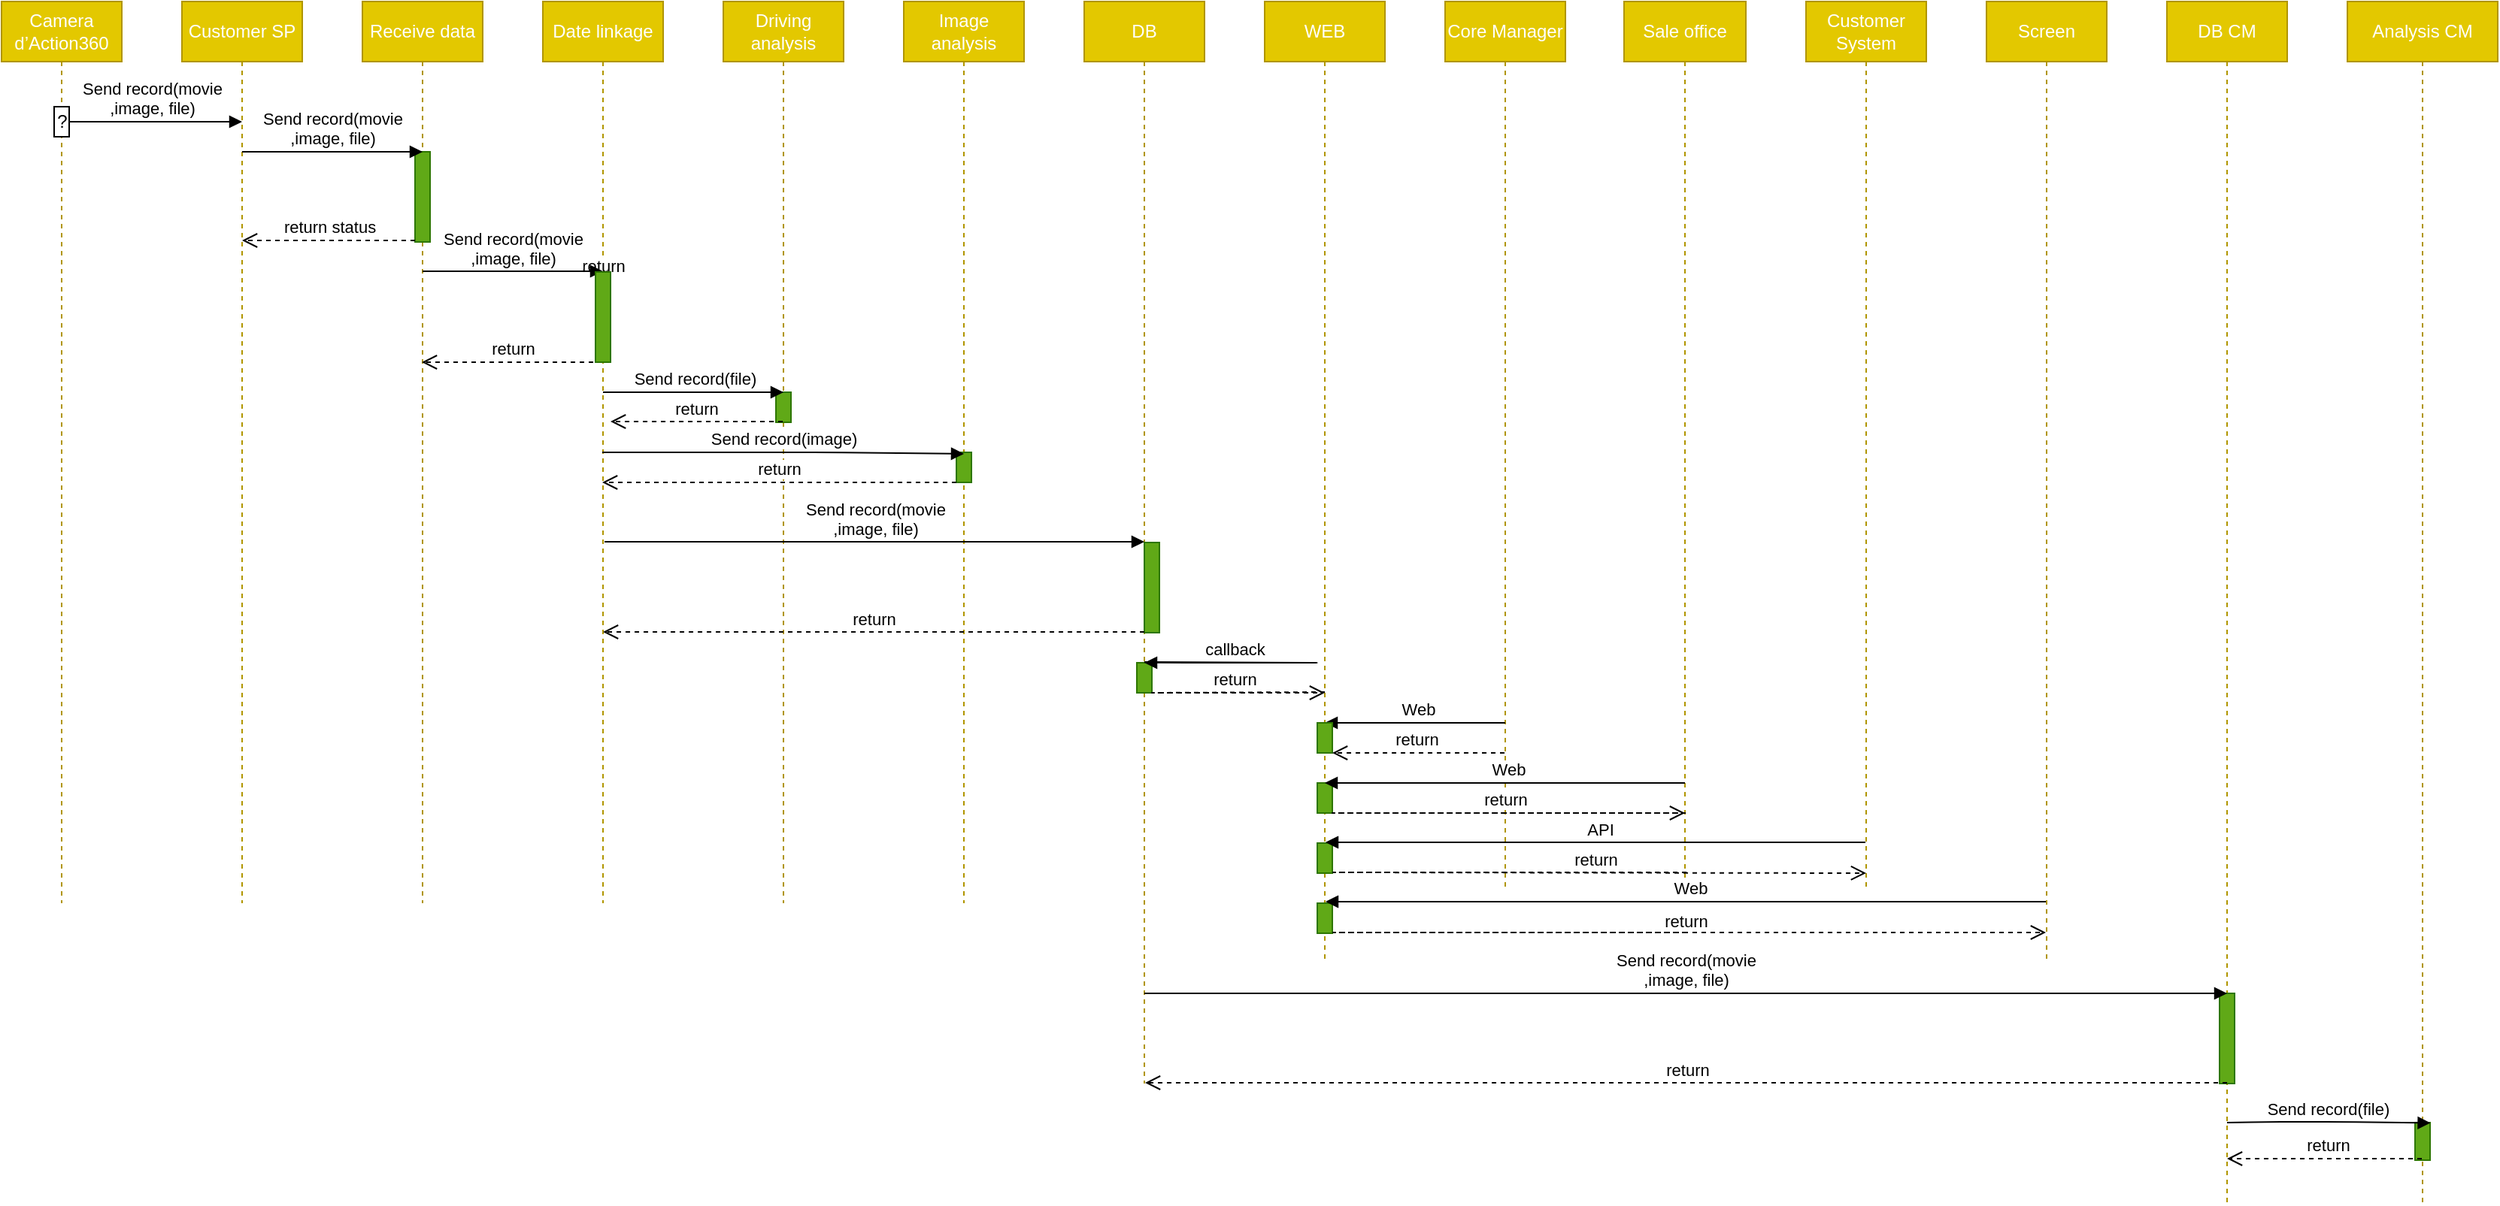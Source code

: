 <mxfile version="10.7.5" type="github"><diagram name="Page-1" id="e7e014a7-5840-1c2e-5031-d8a46d1fe8dd"><mxGraphModel dx="1640" dy="899" grid="1" gridSize="10" guides="1" tooltips="1" connect="1" arrows="1" fold="1" page="1" pageScale="1" pageWidth="1169" pageHeight="826" background="#ffffff" math="0" shadow="0"><root><mxCell id="0"/><mxCell id="1" parent="0"/><mxCell id="JrEr8z9qq3h3gED3sxpI-64" value="Camera&lt;br&gt;&lt;span&gt;d’Action360&lt;/span&gt;&lt;br&gt;" style="shape=umlLifeline;perimeter=lifelinePerimeter;whiteSpace=wrap;html=1;container=1;collapsible=0;recursiveResize=0;outlineConnect=0;fillColor=#e3c800;strokeColor=#B09500;gradientDirection=south;fontColor=#ffffff;" vertex="1" parent="1"><mxGeometry x="40" y="80" width="80" height="600" as="geometry"/></mxCell><mxCell id="JrEr8z9qq3h3gED3sxpI-67" value="Customer SP" style="shape=umlLifeline;perimeter=lifelinePerimeter;whiteSpace=wrap;html=1;container=1;collapsible=0;recursiveResize=0;outlineConnect=0;fillColor=#e3c800;strokeColor=#B09500;fontColor=#ffffff;" vertex="1" parent="1"><mxGeometry x="160" y="80" width="80" height="600" as="geometry"/></mxCell><mxCell id="JrEr8z9qq3h3gED3sxpI-68" value="Receive data" style="shape=umlLifeline;perimeter=lifelinePerimeter;whiteSpace=wrap;html=1;container=1;collapsible=0;recursiveResize=0;outlineConnect=0;fillColor=#e3c800;strokeColor=#B09500;fontColor=#ffffff;" vertex="1" parent="1"><mxGeometry x="280" y="80" width="80" height="600" as="geometry"/></mxCell><mxCell id="JrEr8z9qq3h3gED3sxpI-146" value="" style="html=1;points=[];perimeter=orthogonalPerimeter;fillColor=#60a917;strokeColor=#2D7600;fontColor=#ffffff;" vertex="1" parent="JrEr8z9qq3h3gED3sxpI-68"><mxGeometry x="35" y="100" width="10" height="60" as="geometry"/></mxCell><mxCell id="JrEr8z9qq3h3gED3sxpI-69" value="Date linkage" style="shape=umlLifeline;perimeter=lifelinePerimeter;whiteSpace=wrap;html=1;container=1;collapsible=0;recursiveResize=0;outlineConnect=0;fillColor=#e3c800;strokeColor=#B09500;fontColor=#ffffff;" vertex="1" parent="1"><mxGeometry x="400" y="80" width="80" height="600" as="geometry"/></mxCell><mxCell id="JrEr8z9qq3h3gED3sxpI-70" value="Driving analysis" style="shape=umlLifeline;perimeter=lifelinePerimeter;whiteSpace=wrap;html=1;container=1;collapsible=0;recursiveResize=0;outlineConnect=0;fillColor=#e3c800;strokeColor=#B09500;fontColor=#ffffff;" vertex="1" parent="1"><mxGeometry x="520" y="80" width="80" height="600" as="geometry"/></mxCell><mxCell id="JrEr8z9qq3h3gED3sxpI-148" value="" style="html=1;points=[];perimeter=orthogonalPerimeter;fillColor=#60a917;strokeColor=#2D7600;fontColor=#ffffff;" vertex="1" parent="JrEr8z9qq3h3gED3sxpI-70"><mxGeometry x="35" y="260" width="10" height="20" as="geometry"/></mxCell><mxCell id="JrEr8z9qq3h3gED3sxpI-71" value="Image analysis" style="shape=umlLifeline;perimeter=lifelinePerimeter;whiteSpace=wrap;html=1;container=1;collapsible=0;recursiveResize=0;outlineConnect=0;fillColor=#e3c800;strokeColor=#B09500;fontColor=#ffffff;" vertex="1" parent="1"><mxGeometry x="640" y="80" width="80" height="600" as="geometry"/></mxCell><mxCell id="JrEr8z9qq3h3gED3sxpI-157" value="" style="html=1;points=[];perimeter=orthogonalPerimeter;fillColor=#60a917;strokeColor=#2D7600;fontColor=#ffffff;" vertex="1" parent="JrEr8z9qq3h3gED3sxpI-71"><mxGeometry x="35" y="300" width="10" height="20" as="geometry"/></mxCell><mxCell id="JrEr8z9qq3h3gED3sxpI-72" value="DB" style="shape=umlLifeline;perimeter=lifelinePerimeter;whiteSpace=wrap;html=1;container=1;collapsible=0;recursiveResize=0;outlineConnect=0;fillColor=#e3c800;strokeColor=#B09500;fontColor=#ffffff;" vertex="1" parent="1"><mxGeometry x="760" y="80" width="80" height="720" as="geometry"/></mxCell><mxCell id="JrEr8z9qq3h3gED3sxpI-159" value="" style="html=1;points=[];perimeter=orthogonalPerimeter;fillColor=#60a917;strokeColor=#2D7600;fontColor=#ffffff;" vertex="1" parent="JrEr8z9qq3h3gED3sxpI-72"><mxGeometry x="40" y="360" width="10" height="60" as="geometry"/></mxCell><mxCell id="JrEr8z9qq3h3gED3sxpI-160" value="" style="html=1;points=[];perimeter=orthogonalPerimeter;fillColor=#60a917;strokeColor=#2D7600;fontColor=#ffffff;" vertex="1" parent="JrEr8z9qq3h3gED3sxpI-72"><mxGeometry x="35" y="440" width="10" height="20" as="geometry"/></mxCell><mxCell id="JrEr8z9qq3h3gED3sxpI-73" value="WEB" style="shape=umlLifeline;perimeter=lifelinePerimeter;whiteSpace=wrap;html=1;container=1;collapsible=0;recursiveResize=0;outlineConnect=0;fillColor=#e3c800;strokeColor=#B09500;fontColor=#ffffff;" vertex="1" parent="1"><mxGeometry x="880" y="80" width="80" height="640" as="geometry"/></mxCell><mxCell id="JrEr8z9qq3h3gED3sxpI-162" value="" style="html=1;points=[];perimeter=orthogonalPerimeter;fillColor=#60a917;strokeColor=#2D7600;fontColor=#ffffff;" vertex="1" parent="JrEr8z9qq3h3gED3sxpI-73"><mxGeometry x="35" y="520" width="10" height="20" as="geometry"/></mxCell><mxCell id="JrEr8z9qq3h3gED3sxpI-163" value="" style="html=1;points=[];perimeter=orthogonalPerimeter;fillColor=#60a917;strokeColor=#2D7600;fontColor=#ffffff;" vertex="1" parent="JrEr8z9qq3h3gED3sxpI-73"><mxGeometry x="35" y="560" width="10" height="20" as="geometry"/></mxCell><mxCell id="JrEr8z9qq3h3gED3sxpI-173" value="" style="html=1;points=[];perimeter=orthogonalPerimeter;fillColor=#60a917;strokeColor=#2D7600;fontColor=#ffffff;" vertex="1" parent="JrEr8z9qq3h3gED3sxpI-73"><mxGeometry x="35" y="600" width="10" height="20" as="geometry"/></mxCell><mxCell id="JrEr8z9qq3h3gED3sxpI-87" value="return" style="html=1;verticalAlign=bottom;endArrow=open;dashed=1;endSize=8;" edge="1" parent="1"><mxGeometry relative="1" as="geometry"><mxPoint x="439.5" y="320" as="sourcePoint"/><mxPoint x="319.5" y="320" as="targetPoint"/><Array as="points"><mxPoint x="390" y="320"/></Array></mxGeometry></mxCell><mxCell id="JrEr8z9qq3h3gED3sxpI-88" value="return" style="html=1;verticalAlign=bottom;endArrow=open;dashed=1;endSize=8;" edge="1" parent="1" source="JrEr8z9qq3h3gED3sxpI-147"><mxGeometry relative="1" as="geometry"><mxPoint x="559.5" y="270" as="sourcePoint"/><mxPoint x="439.5" y="270" as="targetPoint"/><Array as="points"/></mxGeometry></mxCell><mxCell id="JrEr8z9qq3h3gED3sxpI-91" value="Send record(movie&lt;br&gt;,image, file)" style="html=1;verticalAlign=bottom;endArrow=block;" edge="1" parent="1" source="JrEr8z9qq3h3gED3sxpI-64"><mxGeometry width="80" relative="1" as="geometry"><mxPoint x="90" y="200" as="sourcePoint"/><mxPoint x="200" y="160" as="targetPoint"/><Array as="points"/></mxGeometry></mxCell><mxCell id="JrEr8z9qq3h3gED3sxpI-92" value="Send record(movie&lt;br&gt;,image, file)" style="html=1;verticalAlign=bottom;endArrow=block;exitX=0.5;exitY=0.182;exitDx=0;exitDy=0;exitPerimeter=0;" edge="1" parent="1"><mxGeometry width="80" relative="1" as="geometry"><mxPoint x="200" y="180" as="sourcePoint"/><mxPoint x="320" y="180" as="targetPoint"/><Array as="points"><mxPoint x="250" y="180"/></Array></mxGeometry></mxCell><mxCell id="JrEr8z9qq3h3gED3sxpI-93" value="Send record(movie&lt;br&gt;,image, file)" style="html=1;verticalAlign=bottom;endArrow=block;" edge="1" parent="1"><mxGeometry width="80" relative="1" as="geometry"><mxPoint x="320" y="259.5" as="sourcePoint"/><mxPoint x="440" y="259.5" as="targetPoint"/></mxGeometry></mxCell><mxCell id="JrEr8z9qq3h3gED3sxpI-94" value="Send record(file)" style="html=1;verticalAlign=bottom;endArrow=block;" edge="1" parent="1"><mxGeometry x="-0.004" width="80" relative="1" as="geometry"><mxPoint x="440" y="340" as="sourcePoint"/><mxPoint x="560" y="340" as="targetPoint"/><mxPoint x="1" as="offset"/></mxGeometry></mxCell><mxCell id="JrEr8z9qq3h3gED3sxpI-96" value="Send record(image)" style="html=1;verticalAlign=bottom;endArrow=block;" edge="1" parent="1"><mxGeometry width="80" relative="1" as="geometry"><mxPoint x="439.5" y="380" as="sourcePoint"/><mxPoint x="680" y="381" as="targetPoint"/><Array as="points"><mxPoint x="590" y="380"/></Array></mxGeometry></mxCell><mxCell id="JrEr8z9qq3h3gED3sxpI-97" value="return" style="html=1;verticalAlign=bottom;endArrow=open;dashed=1;endSize=8;" edge="1" parent="1"><mxGeometry relative="1" as="geometry"><mxPoint x="675" y="400" as="sourcePoint"/><mxPoint x="439.5" y="400" as="targetPoint"/><Array as="points"/></mxGeometry></mxCell><mxCell id="JrEr8z9qq3h3gED3sxpI-102" value="Core Manager" style="shape=umlLifeline;perimeter=lifelinePerimeter;whiteSpace=wrap;html=1;container=1;collapsible=0;recursiveResize=0;outlineConnect=0;fillColor=#e3c800;strokeColor=#B09500;fontColor=#ffffff;" vertex="1" parent="1"><mxGeometry x="1000" y="80" width="80" height="590" as="geometry"/></mxCell><mxCell id="JrEr8z9qq3h3gED3sxpI-103" value="Sale office" style="shape=umlLifeline;perimeter=lifelinePerimeter;whiteSpace=wrap;html=1;container=1;collapsible=0;recursiveResize=0;outlineConnect=0;fillColor=#e3c800;strokeColor=#B09500;fontColor=#ffffff;" vertex="1" parent="1"><mxGeometry x="1119" y="80" width="81" height="590" as="geometry"/></mxCell><mxCell id="JrEr8z9qq3h3gED3sxpI-104" value="Customer System" style="shape=umlLifeline;perimeter=lifelinePerimeter;whiteSpace=wrap;html=1;container=1;collapsible=0;recursiveResize=0;outlineConnect=0;fillColor=#e3c800;strokeColor=#B09500;fontColor=#ffffff;" vertex="1" parent="1"><mxGeometry x="1240" y="80" width="80" height="590" as="geometry"/></mxCell><mxCell id="JrEr8z9qq3h3gED3sxpI-105" value="Send record(movie&lt;br&gt;,image, file)" style="html=1;verticalAlign=bottom;endArrow=block;" edge="1" parent="1"><mxGeometry width="80" relative="1" as="geometry"><mxPoint x="441" y="439.5" as="sourcePoint"/><mxPoint x="800" y="439.5" as="targetPoint"/><Array as="points"><mxPoint x="790.5" y="439.5"/></Array></mxGeometry></mxCell><mxCell id="JrEr8z9qq3h3gED3sxpI-106" value="return" style="html=1;verticalAlign=bottom;endArrow=open;dashed=1;endSize=8;" edge="1" parent="1"><mxGeometry relative="1" as="geometry"><mxPoint x="800" y="499.5" as="sourcePoint"/><mxPoint x="440" y="499.5" as="targetPoint"/><Array as="points"><mxPoint x="750.5" y="499.5"/><mxPoint x="560.5" y="499.5"/></Array></mxGeometry></mxCell><mxCell id="JrEr8z9qq3h3gED3sxpI-109" value="callback" style="html=1;verticalAlign=bottom;endArrow=block;" edge="1" parent="1"><mxGeometry x="-0.5" width="80" relative="1" as="geometry"><mxPoint x="800" y="519.5" as="sourcePoint"/><mxPoint x="800" y="520" as="targetPoint"/><Array as="points"><mxPoint x="920" y="520"/></Array><mxPoint as="offset"/></mxGeometry></mxCell><mxCell id="JrEr8z9qq3h3gED3sxpI-110" value="return" style="html=1;verticalAlign=bottom;endArrow=open;dashed=1;endSize=8;" edge="1" parent="1"><mxGeometry x="-0.5" relative="1" as="geometry"><mxPoint x="920" y="539.5" as="sourcePoint"/><mxPoint x="920" y="540" as="targetPoint"/><Array as="points"><mxPoint x="800" y="540"/></Array><mxPoint as="offset"/></mxGeometry></mxCell><mxCell id="JrEr8z9qq3h3gED3sxpI-121" value="Screen" style="shape=umlLifeline;perimeter=lifelinePerimeter;whiteSpace=wrap;html=1;container=1;collapsible=0;recursiveResize=0;outlineConnect=0;fillColor=#e3c800;strokeColor=#B09500;fontColor=#ffffff;" vertex="1" parent="1"><mxGeometry x="1360" y="80" width="80" height="640" as="geometry"/></mxCell><mxCell id="JrEr8z9qq3h3gED3sxpI-124" value="DB CM" style="shape=umlLifeline;perimeter=lifelinePerimeter;whiteSpace=wrap;html=1;container=1;collapsible=0;recursiveResize=0;outlineConnect=0;fillColor=#e3c800;strokeColor=#B09500;fontColor=#ffffff;" vertex="1" parent="1"><mxGeometry x="1480" y="80" width="80" height="800" as="geometry"/></mxCell><mxCell id="JrEr8z9qq3h3gED3sxpI-164" value="" style="html=1;points=[];perimeter=orthogonalPerimeter;fillColor=#60a917;strokeColor=#2D7600;fontColor=#ffffff;" vertex="1" parent="JrEr8z9qq3h3gED3sxpI-124"><mxGeometry x="35" y="660" width="10" height="60" as="geometry"/></mxCell><mxCell id="JrEr8z9qq3h3gED3sxpI-128" value="Analysis CM" style="shape=umlLifeline;perimeter=lifelinePerimeter;whiteSpace=wrap;html=1;container=1;collapsible=0;recursiveResize=0;outlineConnect=0;fillColor=#e3c800;strokeColor=#B09500;fontColor=#ffffff;" vertex="1" parent="1"><mxGeometry x="1600" y="80" width="100" height="800" as="geometry"/></mxCell><mxCell id="JrEr8z9qq3h3gED3sxpI-165" value="" style="html=1;points=[];perimeter=orthogonalPerimeter;fillColor=#60a917;strokeColor=#2D7600;fontColor=#ffffff;" vertex="1" parent="JrEr8z9qq3h3gED3sxpI-128"><mxGeometry x="45" y="746" width="10" height="25" as="geometry"/></mxCell><mxCell id="JrEr8z9qq3h3gED3sxpI-133" value="Web" style="html=1;verticalAlign=bottom;endArrow=block;" edge="1" parent="1"><mxGeometry x="-0.008" width="80" relative="1" as="geometry"><mxPoint x="1040" y="560" as="sourcePoint"/><mxPoint x="920" y="560" as="targetPoint"/><Array as="points"><mxPoint x="1000.5" y="560"/></Array><mxPoint x="1" as="offset"/></mxGeometry></mxCell><mxCell id="JrEr8z9qq3h3gED3sxpI-134" value="Web" style="html=1;verticalAlign=bottom;endArrow=block;" edge="1" parent="1"><mxGeometry x="-0.008" width="80" relative="1" as="geometry"><mxPoint x="1159.5" y="600" as="sourcePoint"/><mxPoint x="920" y="600" as="targetPoint"/><Array as="points"><mxPoint x="1000.5" y="600"/></Array><mxPoint x="1" as="offset"/></mxGeometry></mxCell><mxCell id="JrEr8z9qq3h3gED3sxpI-136" value="return" style="html=1;verticalAlign=bottom;endArrow=open;dashed=1;endSize=8;" edge="1" parent="1"><mxGeometry x="-0.499" relative="1" as="geometry"><mxPoint x="1160" y="620" as="sourcePoint"/><mxPoint x="1159.5" y="620" as="targetPoint"/><Array as="points"><mxPoint x="920" y="620"/></Array><mxPoint as="offset"/></mxGeometry></mxCell><mxCell id="JrEr8z9qq3h3gED3sxpI-137" value="Web" style="html=1;verticalAlign=bottom;endArrow=block;" edge="1" parent="1" source="JrEr8z9qq3h3gED3sxpI-121"><mxGeometry x="-0.008" width="80" relative="1" as="geometry"><mxPoint x="1280" y="679" as="sourcePoint"/><mxPoint x="920.5" y="679" as="targetPoint"/><Array as="points"><mxPoint x="1001" y="679"/></Array><mxPoint x="1" as="offset"/></mxGeometry></mxCell><mxCell id="JrEr8z9qq3h3gED3sxpI-138" value="return" style="html=1;verticalAlign=bottom;endArrow=open;dashed=1;endSize=8;" edge="1" parent="1" target="JrEr8z9qq3h3gED3sxpI-121"><mxGeometry x="-0.999" y="1" relative="1" as="geometry"><mxPoint x="1160.5" y="699.5" as="sourcePoint"/><mxPoint x="1280" y="699.5" as="targetPoint"/><Array as="points"><mxPoint x="920.5" y="699.5"/></Array><mxPoint as="offset"/></mxGeometry></mxCell><mxCell id="JrEr8z9qq3h3gED3sxpI-140" value="Send record(movie&lt;br&gt;,image, file)" style="html=1;verticalAlign=bottom;endArrow=block;" edge="1" parent="1" source="JrEr8z9qq3h3gED3sxpI-72"><mxGeometry width="80" relative="1" as="geometry"><mxPoint x="808" y="740" as="sourcePoint"/><mxPoint x="1520" y="740" as="targetPoint"/><Array as="points"><mxPoint x="838" y="740"/><mxPoint x="888" y="740"/></Array></mxGeometry></mxCell><mxCell id="JrEr8z9qq3h3gED3sxpI-142" value="return" style="html=1;verticalAlign=bottom;endArrow=open;dashed=1;endSize=8;" edge="1" parent="1"><mxGeometry x="0.86" y="-309" relative="1" as="geometry"><mxPoint x="1520" y="799.5" as="sourcePoint"/><mxPoint x="800.5" y="799.5" as="targetPoint"/><Array as="points"><mxPoint x="851" y="799.5"/></Array><mxPoint x="310" y="309" as="offset"/></mxGeometry></mxCell><mxCell id="JrEr8z9qq3h3gED3sxpI-143" value="Send record(file)" style="html=1;verticalAlign=bottom;endArrow=block;entryX=1.029;entryY=0.01;entryDx=0;entryDy=0;entryPerimeter=0;" edge="1" parent="1" target="JrEr8z9qq3h3gED3sxpI-165"><mxGeometry width="80" relative="1" as="geometry"><mxPoint x="1520" y="826" as="sourcePoint"/><mxPoint x="1645" y="825.5" as="targetPoint"/><Array as="points"><mxPoint x="1545.5" y="825.5"/><mxPoint x="1595.5" y="825.5"/></Array></mxGeometry></mxCell><mxCell id="JrEr8z9qq3h3gED3sxpI-144" value="return" style="html=1;verticalAlign=bottom;endArrow=open;dashed=1;endSize=8;" edge="1" parent="1"><mxGeometry x="0.279" y="-19" relative="1" as="geometry"><mxPoint x="1649.5" y="850" as="sourcePoint"/><mxPoint x="1520" y="850" as="targetPoint"/><Array as="points"><mxPoint x="1570.5" y="850"/></Array><mxPoint x="20" y="19" as="offset"/></mxGeometry></mxCell><mxCell id="JrEr8z9qq3h3gED3sxpI-145" value="?" style="html=1;points=[];perimeter=orthogonalPerimeter;" vertex="1" parent="1"><mxGeometry x="75" y="150" width="10" height="20" as="geometry"/></mxCell><mxCell id="JrEr8z9qq3h3gED3sxpI-154" value="return status" style="html=1;verticalAlign=bottom;endArrow=open;dashed=1;endSize=8;" edge="1" parent="1"><mxGeometry relative="1" as="geometry"><mxPoint x="315" y="239" as="sourcePoint"/><mxPoint x="200" y="239" as="targetPoint"/><Array as="points"><mxPoint x="270.5" y="239"/></Array></mxGeometry></mxCell><mxCell id="JrEr8z9qq3h3gED3sxpI-147" value="" style="html=1;points=[];perimeter=orthogonalPerimeter;fillColor=#60a917;strokeColor=#2D7600;fontColor=#ffffff;" vertex="1" parent="1"><mxGeometry x="435" y="260" width="10" height="60" as="geometry"/></mxCell><mxCell id="JrEr8z9qq3h3gED3sxpI-166" value="return" style="html=1;verticalAlign=bottom;endArrow=open;dashed=1;endSize=8;" edge="1" parent="1"><mxGeometry relative="1" as="geometry"><mxPoint x="559.5" y="359.5" as="sourcePoint"/><mxPoint x="445" y="359.5" as="targetPoint"/><Array as="points"><mxPoint x="520" y="359.5"/></Array></mxGeometry></mxCell><mxCell id="JrEr8z9qq3h3gED3sxpI-161" value="" style="html=1;points=[];perimeter=orthogonalPerimeter;fillColor=#60a917;strokeColor=#2D7600;fontColor=#ffffff;" vertex="1" parent="1"><mxGeometry x="915" y="560" width="10" height="20" as="geometry"/></mxCell><mxCell id="JrEr8z9qq3h3gED3sxpI-167" value="return" style="html=1;verticalAlign=bottom;endArrow=open;dashed=1;endSize=8;" edge="1" parent="1" target="JrEr8z9qq3h3gED3sxpI-161"><mxGeometry x="0.039" relative="1" as="geometry"><mxPoint x="1039.5" y="580" as="sourcePoint"/><mxPoint x="1039" y="580" as="targetPoint"/><Array as="points"/><mxPoint x="1" as="offset"/></mxGeometry></mxCell><mxCell id="JrEr8z9qq3h3gED3sxpI-171" value="API" style="html=1;verticalAlign=bottom;endArrow=block;" edge="1" parent="1" source="JrEr8z9qq3h3gED3sxpI-104"><mxGeometry x="-0.008" width="80" relative="1" as="geometry"><mxPoint x="1399.5" y="639.5" as="sourcePoint"/><mxPoint x="920.5" y="639.5" as="targetPoint"/><Array as="points"><mxPoint x="1001" y="639.5"/></Array><mxPoint x="1" as="offset"/></mxGeometry></mxCell><mxCell id="JrEr8z9qq3h3gED3sxpI-172" value="return" style="html=1;verticalAlign=bottom;endArrow=open;dashed=1;endSize=8;" edge="1" parent="1"><mxGeometry x="-0.798" relative="1" as="geometry"><mxPoint x="1160.5" y="659.5" as="sourcePoint"/><mxPoint x="1280" y="660" as="targetPoint"/><Array as="points"><mxPoint x="920.5" y="659.5"/></Array><mxPoint as="offset"/></mxGeometry></mxCell></root></mxGraphModel></diagram></mxfile>